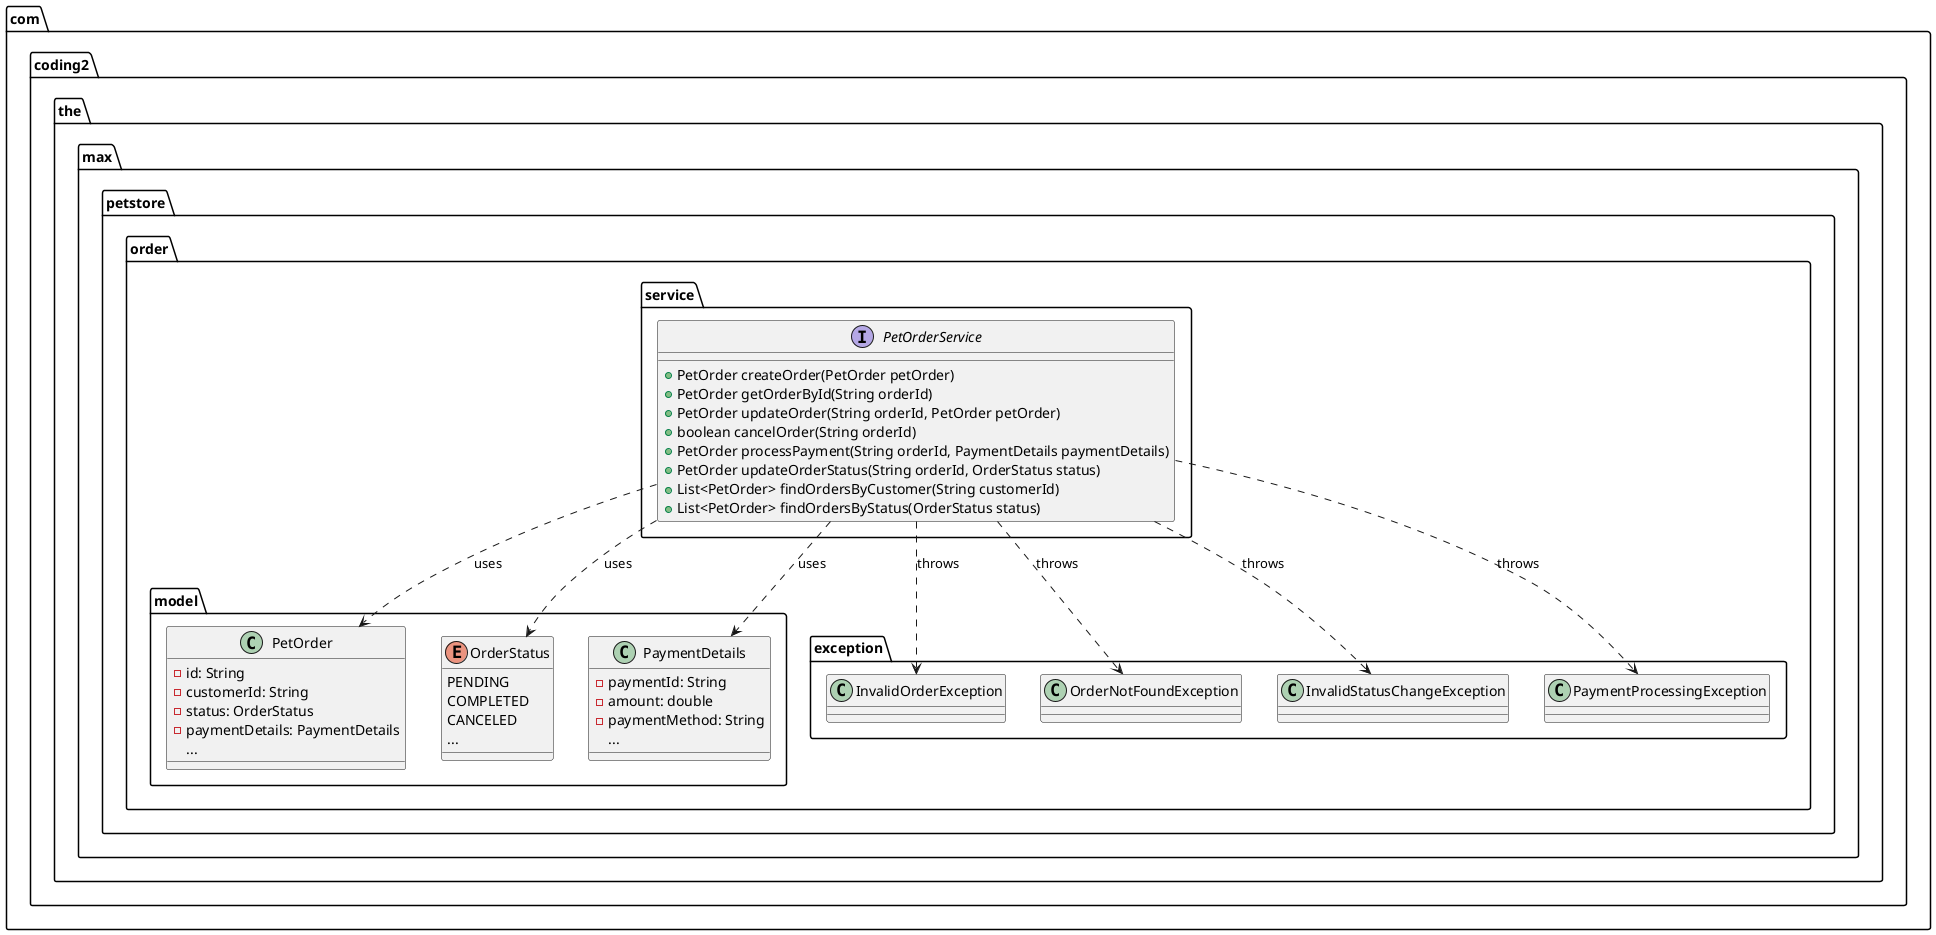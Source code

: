 @startuml petstore-order-service

package "com.coding2.the.max.petstore.order.model" {
    class PetOrder {
        - id: String
        - customerId: String
        - status: OrderStatus
        - paymentDetails: PaymentDetails
        ...
    }

    enum OrderStatus {
        PENDING
        COMPLETED
        CANCELED
        ...
    }

    class PaymentDetails {
        - paymentId: String
        - amount: double
        - paymentMethod: String
        ...
    }
}

package "com.coding2.the.max.petstore.order.service" {
    interface PetOrderService {
        + PetOrder createOrder(PetOrder petOrder)
        + PetOrder getOrderById(String orderId)
        + PetOrder updateOrder(String orderId, PetOrder petOrder)
        + boolean cancelOrder(String orderId)
        + PetOrder processPayment(String orderId, PaymentDetails paymentDetails)
        + PetOrder updateOrderStatus(String orderId, OrderStatus status)
        + List<PetOrder> findOrdersByCustomer(String customerId)
        + List<PetOrder> findOrdersByStatus(OrderStatus status)
    }
}

package "com.coding2.the.max.petstore.order.exception" {
    class InvalidOrderException
    class OrderNotFoundException
    class InvalidStatusChangeException
    class PaymentProcessingException
}

PetOrderService ..> PetOrder : uses
PetOrderService ..> OrderStatus : uses
PetOrderService ..> PaymentDetails : uses
PetOrderService ..> InvalidOrderException : throws
PetOrderService ..> OrderNotFoundException : throws
PetOrderService ..> InvalidStatusChangeException : throws
PetOrderService ..> PaymentProcessingException : throws

@enduml